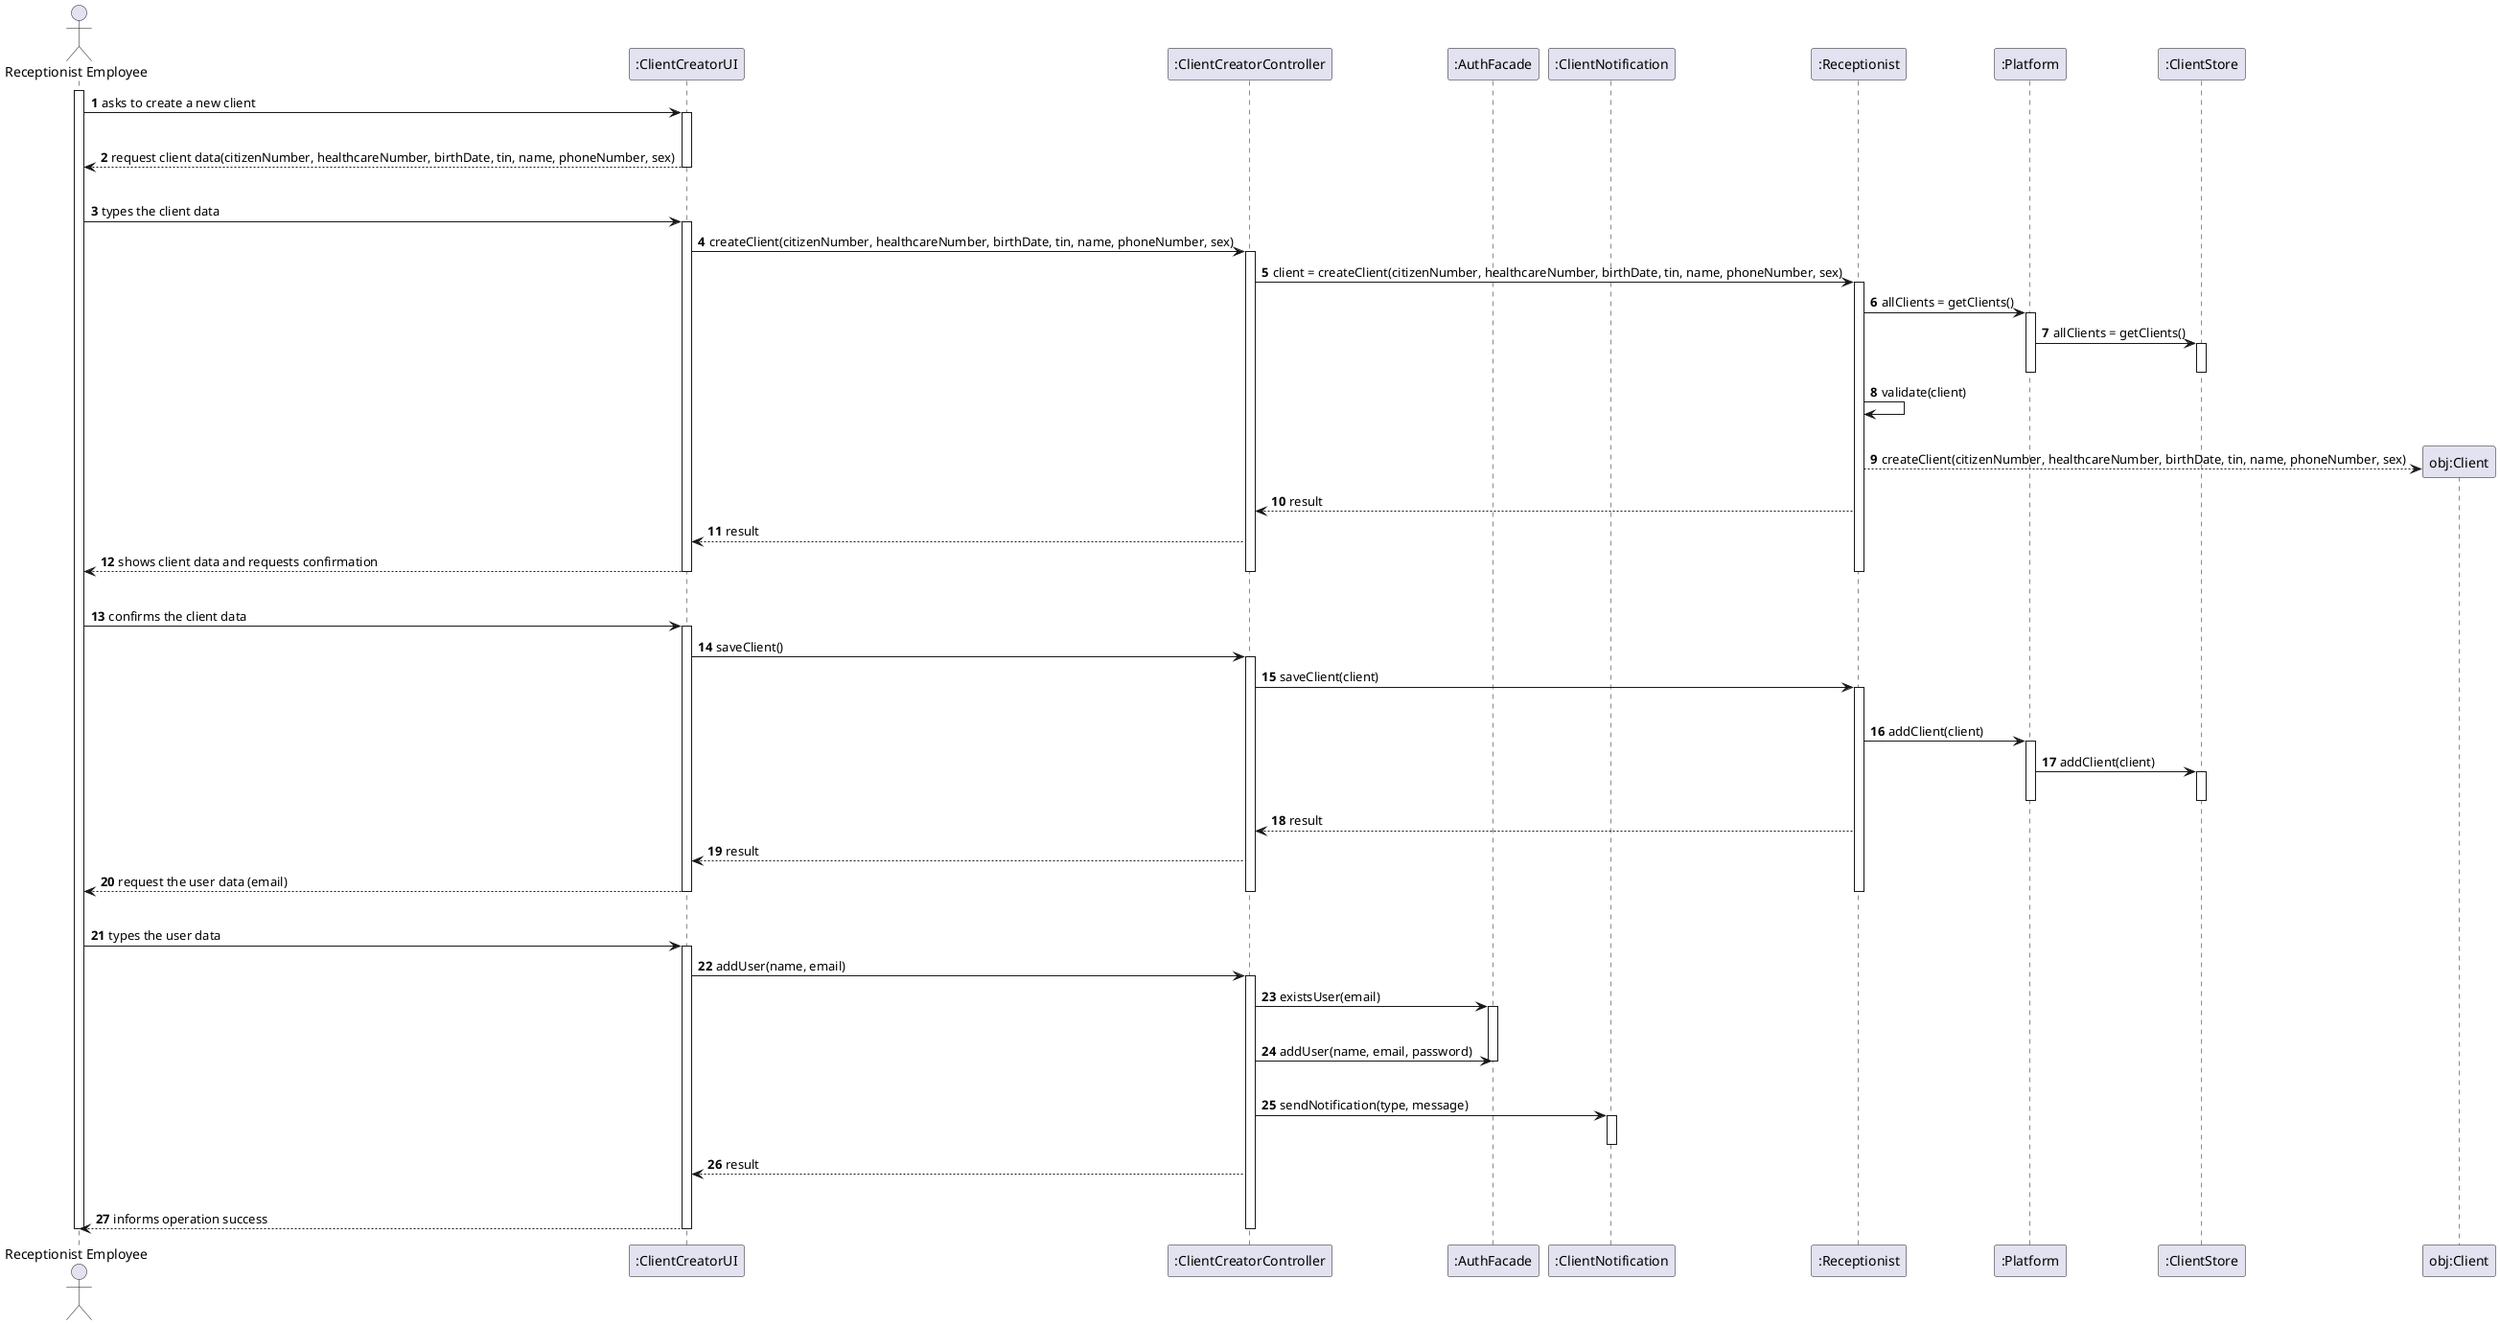 @startuml
autonumber
'hide footbox
actor "Receptionist Employee" as RCE

participant ":ClientCreatorUI" as UI
participant ":ClientCreatorController" as CCC
participant ":AuthFacade" as AUFA
participant ":ClientNotification" as NOTI
participant ":Receptionist" as RC
participant ":Platform" as PLAT
participant ":ClientStore" as CLST
participant "obj:Client" as CL


activate RCE

RCE -> UI : asks to create a new client
activate UI
|||


UI --> RCE : request client data(citizenNumber, healthcareNumber, birthDate, tin, name, phoneNumber, sex)
deactivate UI
|||
RCE -> UI : types the client data

activate UI
UI -> CCC : createClient(citizenNumber, healthcareNumber, birthDate, tin, name, phoneNumber, sex)
activate CCC

CCC -> RC : client = createClient(citizenNumber, healthcareNumber, birthDate, tin, name, phoneNumber, sex)
activate RC

RC -> PLAT :  allClients = getClients()
activate PLAT

PLAT -> CLST : allClients = getClients()
activate CLST
deactivate CLST
deactivate PLAT

RC -> RC : validate(client)

|||
RC --> CL** : createClient(citizenNumber, healthcareNumber, birthDate, tin, name, phoneNumber, sex)
RC --> CCC : result
CCC --> UI : result
UI --> RCE : shows client data and requests confirmation
deactivate UI
deactivate CCC
deactivate RC

|||
RCE -> UI : confirms the client data
activate UI
UI -> CCC : saveClient()
activate CCC

CCC -> RC : saveClient(client)
activate RC
|||

RC -> PLAT : addClient(client)
activate PLAT
PLAT -> CLST : addClient(client)
activate CLST
deactivate PLAT
deactivate CLST

RC --> CCC : result
CCC --> UI : result
UI --> RCE : request the user data (email)
deactivate RC
deactivate CCC
deactivate UI

|||
RCE -> UI : types the user data
activate UI
UI -> CCC : addUser(name, email)
activate CCC

CCC -> AUFA : existsUser(email)
|||
activate AUFA
CCC -> AUFA : addUser(name, email, password)
|||

deactivate AUFA

CCC -> NOTI : sendNotification(type, message)
activate NOTI
deactivate NOTI

CCC --> UI: result
|||
UI --> RCE : informs operation success

deactivate RC
deactivate CCC
deactivate UI

deactivate RCE

@enduml